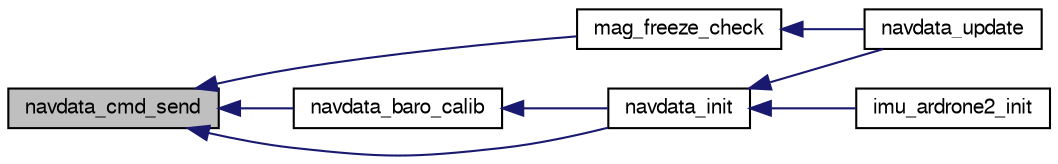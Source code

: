 digraph "navdata_cmd_send"
{
  edge [fontname="FreeSans",fontsize="10",labelfontname="FreeSans",labelfontsize="10"];
  node [fontname="FreeSans",fontsize="10",shape=record];
  rankdir="LR";
  Node1 [label="navdata_cmd_send",height=0.2,width=0.4,color="black", fillcolor="grey75", style="filled", fontcolor="black"];
  Node1 -> Node2 [dir="back",color="midnightblue",fontsize="10",style="solid",fontname="FreeSans"];
  Node2 [label="mag_freeze_check",height=0.2,width=0.4,color="black", fillcolor="white", style="filled",URL="$navdata_8c.html#a097d40838c4d36b21635cc59b768568a",tooltip="Check if the magneto is frozen Unknown why this bug happens. "];
  Node2 -> Node3 [dir="back",color="midnightblue",fontsize="10",style="solid",fontname="FreeSans"];
  Node3 [label="navdata_update",height=0.2,width=0.4,color="black", fillcolor="white", style="filled",URL="$navdata_8h.html#aded131295af4c39b10199bae2e560438",tooltip="Update the navdata (event loop) "];
  Node1 -> Node4 [dir="back",color="midnightblue",fontsize="10",style="solid",fontname="FreeSans"];
  Node4 [label="navdata_baro_calib",height=0.2,width=0.4,color="black", fillcolor="white", style="filled",URL="$navdata_8c.html#a09ffe80e1ce558cd0ad8b72b054cd898",tooltip="Try to receive the baro calibration from the navdata board. "];
  Node4 -> Node5 [dir="back",color="midnightblue",fontsize="10",style="solid",fontname="FreeSans"];
  Node5 [label="navdata_init",height=0.2,width=0.4,color="black", fillcolor="white", style="filled",URL="$navdata_8h.html#a74e54d7069f2ba9c8f52b8be02c16d3f",tooltip="Initialize the navdata board. "];
  Node5 -> Node3 [dir="back",color="midnightblue",fontsize="10",style="solid",fontname="FreeSans"];
  Node5 -> Node6 [dir="back",color="midnightblue",fontsize="10",style="solid",fontname="FreeSans"];
  Node6 [label="imu_ardrone2_init",height=0.2,width=0.4,color="black", fillcolor="white", style="filled",URL="$imu__ardrone2_8h.html#a64ed917b58febc5528b575b56549c9a4"];
  Node1 -> Node5 [dir="back",color="midnightblue",fontsize="10",style="solid",fontname="FreeSans"];
}
